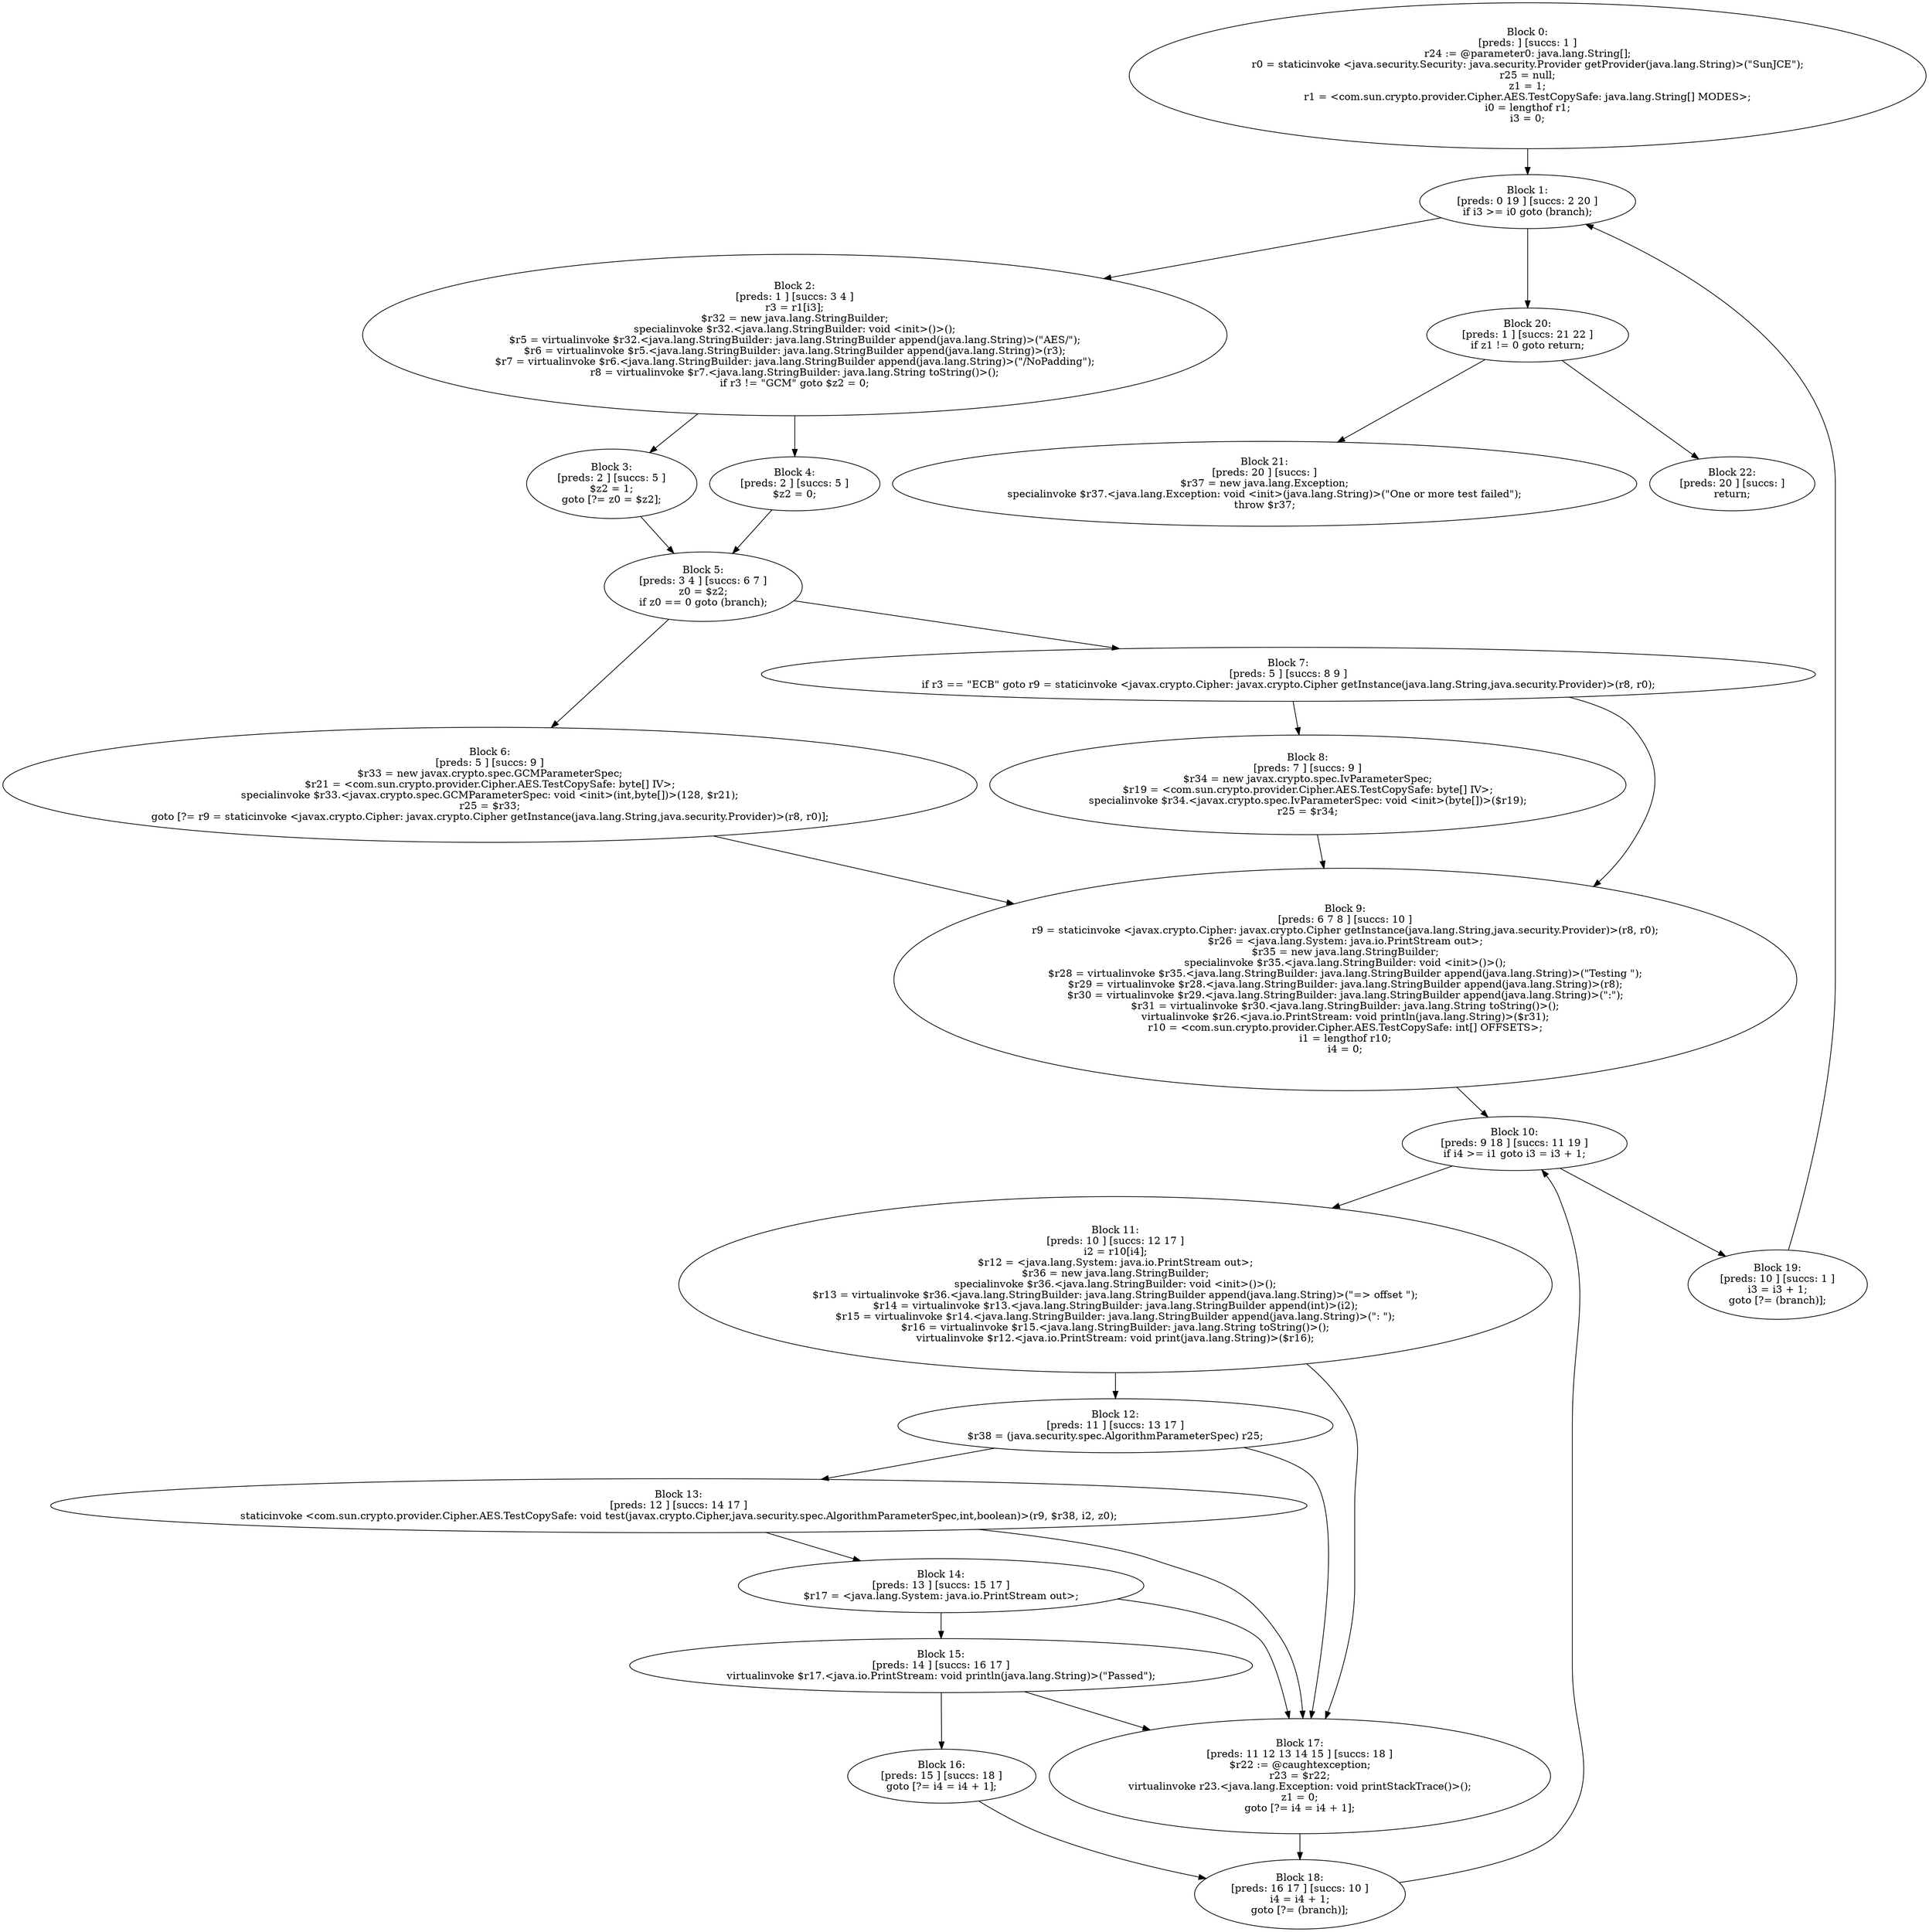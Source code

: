 digraph "unitGraph" {
    "Block 0:
[preds: ] [succs: 1 ]
r24 := @parameter0: java.lang.String[];
r0 = staticinvoke <java.security.Security: java.security.Provider getProvider(java.lang.String)>(\"SunJCE\");
r25 = null;
z1 = 1;
r1 = <com.sun.crypto.provider.Cipher.AES.TestCopySafe: java.lang.String[] MODES>;
i0 = lengthof r1;
i3 = 0;
"
    "Block 1:
[preds: 0 19 ] [succs: 2 20 ]
if i3 >= i0 goto (branch);
"
    "Block 2:
[preds: 1 ] [succs: 3 4 ]
r3 = r1[i3];
$r32 = new java.lang.StringBuilder;
specialinvoke $r32.<java.lang.StringBuilder: void <init>()>();
$r5 = virtualinvoke $r32.<java.lang.StringBuilder: java.lang.StringBuilder append(java.lang.String)>(\"AES/\");
$r6 = virtualinvoke $r5.<java.lang.StringBuilder: java.lang.StringBuilder append(java.lang.String)>(r3);
$r7 = virtualinvoke $r6.<java.lang.StringBuilder: java.lang.StringBuilder append(java.lang.String)>(\"/NoPadding\");
r8 = virtualinvoke $r7.<java.lang.StringBuilder: java.lang.String toString()>();
if r3 != \"GCM\" goto $z2 = 0;
"
    "Block 3:
[preds: 2 ] [succs: 5 ]
$z2 = 1;
goto [?= z0 = $z2];
"
    "Block 4:
[preds: 2 ] [succs: 5 ]
$z2 = 0;
"
    "Block 5:
[preds: 3 4 ] [succs: 6 7 ]
z0 = $z2;
if z0 == 0 goto (branch);
"
    "Block 6:
[preds: 5 ] [succs: 9 ]
$r33 = new javax.crypto.spec.GCMParameterSpec;
$r21 = <com.sun.crypto.provider.Cipher.AES.TestCopySafe: byte[] IV>;
specialinvoke $r33.<javax.crypto.spec.GCMParameterSpec: void <init>(int,byte[])>(128, $r21);
r25 = $r33;
goto [?= r9 = staticinvoke <javax.crypto.Cipher: javax.crypto.Cipher getInstance(java.lang.String,java.security.Provider)>(r8, r0)];
"
    "Block 7:
[preds: 5 ] [succs: 8 9 ]
if r3 == \"ECB\" goto r9 = staticinvoke <javax.crypto.Cipher: javax.crypto.Cipher getInstance(java.lang.String,java.security.Provider)>(r8, r0);
"
    "Block 8:
[preds: 7 ] [succs: 9 ]
$r34 = new javax.crypto.spec.IvParameterSpec;
$r19 = <com.sun.crypto.provider.Cipher.AES.TestCopySafe: byte[] IV>;
specialinvoke $r34.<javax.crypto.spec.IvParameterSpec: void <init>(byte[])>($r19);
r25 = $r34;
"
    "Block 9:
[preds: 6 7 8 ] [succs: 10 ]
r9 = staticinvoke <javax.crypto.Cipher: javax.crypto.Cipher getInstance(java.lang.String,java.security.Provider)>(r8, r0);
$r26 = <java.lang.System: java.io.PrintStream out>;
$r35 = new java.lang.StringBuilder;
specialinvoke $r35.<java.lang.StringBuilder: void <init>()>();
$r28 = virtualinvoke $r35.<java.lang.StringBuilder: java.lang.StringBuilder append(java.lang.String)>(\"Testing \");
$r29 = virtualinvoke $r28.<java.lang.StringBuilder: java.lang.StringBuilder append(java.lang.String)>(r8);
$r30 = virtualinvoke $r29.<java.lang.StringBuilder: java.lang.StringBuilder append(java.lang.String)>(\":\");
$r31 = virtualinvoke $r30.<java.lang.StringBuilder: java.lang.String toString()>();
virtualinvoke $r26.<java.io.PrintStream: void println(java.lang.String)>($r31);
r10 = <com.sun.crypto.provider.Cipher.AES.TestCopySafe: int[] OFFSETS>;
i1 = lengthof r10;
i4 = 0;
"
    "Block 10:
[preds: 9 18 ] [succs: 11 19 ]
if i4 >= i1 goto i3 = i3 + 1;
"
    "Block 11:
[preds: 10 ] [succs: 12 17 ]
i2 = r10[i4];
$r12 = <java.lang.System: java.io.PrintStream out>;
$r36 = new java.lang.StringBuilder;
specialinvoke $r36.<java.lang.StringBuilder: void <init>()>();
$r13 = virtualinvoke $r36.<java.lang.StringBuilder: java.lang.StringBuilder append(java.lang.String)>(\"=> offset \");
$r14 = virtualinvoke $r13.<java.lang.StringBuilder: java.lang.StringBuilder append(int)>(i2);
$r15 = virtualinvoke $r14.<java.lang.StringBuilder: java.lang.StringBuilder append(java.lang.String)>(\": \");
$r16 = virtualinvoke $r15.<java.lang.StringBuilder: java.lang.String toString()>();
virtualinvoke $r12.<java.io.PrintStream: void print(java.lang.String)>($r16);
"
    "Block 12:
[preds: 11 ] [succs: 13 17 ]
$r38 = (java.security.spec.AlgorithmParameterSpec) r25;
"
    "Block 13:
[preds: 12 ] [succs: 14 17 ]
staticinvoke <com.sun.crypto.provider.Cipher.AES.TestCopySafe: void test(javax.crypto.Cipher,java.security.spec.AlgorithmParameterSpec,int,boolean)>(r9, $r38, i2, z0);
"
    "Block 14:
[preds: 13 ] [succs: 15 17 ]
$r17 = <java.lang.System: java.io.PrintStream out>;
"
    "Block 15:
[preds: 14 ] [succs: 16 17 ]
virtualinvoke $r17.<java.io.PrintStream: void println(java.lang.String)>(\"Passed\");
"
    "Block 16:
[preds: 15 ] [succs: 18 ]
goto [?= i4 = i4 + 1];
"
    "Block 17:
[preds: 11 12 13 14 15 ] [succs: 18 ]
$r22 := @caughtexception;
r23 = $r22;
virtualinvoke r23.<java.lang.Exception: void printStackTrace()>();
z1 = 0;
goto [?= i4 = i4 + 1];
"
    "Block 18:
[preds: 16 17 ] [succs: 10 ]
i4 = i4 + 1;
goto [?= (branch)];
"
    "Block 19:
[preds: 10 ] [succs: 1 ]
i3 = i3 + 1;
goto [?= (branch)];
"
    "Block 20:
[preds: 1 ] [succs: 21 22 ]
if z1 != 0 goto return;
"
    "Block 21:
[preds: 20 ] [succs: ]
$r37 = new java.lang.Exception;
specialinvoke $r37.<java.lang.Exception: void <init>(java.lang.String)>(\"One or more test failed\");
throw $r37;
"
    "Block 22:
[preds: 20 ] [succs: ]
return;
"
    "Block 0:
[preds: ] [succs: 1 ]
r24 := @parameter0: java.lang.String[];
r0 = staticinvoke <java.security.Security: java.security.Provider getProvider(java.lang.String)>(\"SunJCE\");
r25 = null;
z1 = 1;
r1 = <com.sun.crypto.provider.Cipher.AES.TestCopySafe: java.lang.String[] MODES>;
i0 = lengthof r1;
i3 = 0;
"->"Block 1:
[preds: 0 19 ] [succs: 2 20 ]
if i3 >= i0 goto (branch);
";
    "Block 1:
[preds: 0 19 ] [succs: 2 20 ]
if i3 >= i0 goto (branch);
"->"Block 2:
[preds: 1 ] [succs: 3 4 ]
r3 = r1[i3];
$r32 = new java.lang.StringBuilder;
specialinvoke $r32.<java.lang.StringBuilder: void <init>()>();
$r5 = virtualinvoke $r32.<java.lang.StringBuilder: java.lang.StringBuilder append(java.lang.String)>(\"AES/\");
$r6 = virtualinvoke $r5.<java.lang.StringBuilder: java.lang.StringBuilder append(java.lang.String)>(r3);
$r7 = virtualinvoke $r6.<java.lang.StringBuilder: java.lang.StringBuilder append(java.lang.String)>(\"/NoPadding\");
r8 = virtualinvoke $r7.<java.lang.StringBuilder: java.lang.String toString()>();
if r3 != \"GCM\" goto $z2 = 0;
";
    "Block 1:
[preds: 0 19 ] [succs: 2 20 ]
if i3 >= i0 goto (branch);
"->"Block 20:
[preds: 1 ] [succs: 21 22 ]
if z1 != 0 goto return;
";
    "Block 2:
[preds: 1 ] [succs: 3 4 ]
r3 = r1[i3];
$r32 = new java.lang.StringBuilder;
specialinvoke $r32.<java.lang.StringBuilder: void <init>()>();
$r5 = virtualinvoke $r32.<java.lang.StringBuilder: java.lang.StringBuilder append(java.lang.String)>(\"AES/\");
$r6 = virtualinvoke $r5.<java.lang.StringBuilder: java.lang.StringBuilder append(java.lang.String)>(r3);
$r7 = virtualinvoke $r6.<java.lang.StringBuilder: java.lang.StringBuilder append(java.lang.String)>(\"/NoPadding\");
r8 = virtualinvoke $r7.<java.lang.StringBuilder: java.lang.String toString()>();
if r3 != \"GCM\" goto $z2 = 0;
"->"Block 3:
[preds: 2 ] [succs: 5 ]
$z2 = 1;
goto [?= z0 = $z2];
";
    "Block 2:
[preds: 1 ] [succs: 3 4 ]
r3 = r1[i3];
$r32 = new java.lang.StringBuilder;
specialinvoke $r32.<java.lang.StringBuilder: void <init>()>();
$r5 = virtualinvoke $r32.<java.lang.StringBuilder: java.lang.StringBuilder append(java.lang.String)>(\"AES/\");
$r6 = virtualinvoke $r5.<java.lang.StringBuilder: java.lang.StringBuilder append(java.lang.String)>(r3);
$r7 = virtualinvoke $r6.<java.lang.StringBuilder: java.lang.StringBuilder append(java.lang.String)>(\"/NoPadding\");
r8 = virtualinvoke $r7.<java.lang.StringBuilder: java.lang.String toString()>();
if r3 != \"GCM\" goto $z2 = 0;
"->"Block 4:
[preds: 2 ] [succs: 5 ]
$z2 = 0;
";
    "Block 3:
[preds: 2 ] [succs: 5 ]
$z2 = 1;
goto [?= z0 = $z2];
"->"Block 5:
[preds: 3 4 ] [succs: 6 7 ]
z0 = $z2;
if z0 == 0 goto (branch);
";
    "Block 4:
[preds: 2 ] [succs: 5 ]
$z2 = 0;
"->"Block 5:
[preds: 3 4 ] [succs: 6 7 ]
z0 = $z2;
if z0 == 0 goto (branch);
";
    "Block 5:
[preds: 3 4 ] [succs: 6 7 ]
z0 = $z2;
if z0 == 0 goto (branch);
"->"Block 6:
[preds: 5 ] [succs: 9 ]
$r33 = new javax.crypto.spec.GCMParameterSpec;
$r21 = <com.sun.crypto.provider.Cipher.AES.TestCopySafe: byte[] IV>;
specialinvoke $r33.<javax.crypto.spec.GCMParameterSpec: void <init>(int,byte[])>(128, $r21);
r25 = $r33;
goto [?= r9 = staticinvoke <javax.crypto.Cipher: javax.crypto.Cipher getInstance(java.lang.String,java.security.Provider)>(r8, r0)];
";
    "Block 5:
[preds: 3 4 ] [succs: 6 7 ]
z0 = $z2;
if z0 == 0 goto (branch);
"->"Block 7:
[preds: 5 ] [succs: 8 9 ]
if r3 == \"ECB\" goto r9 = staticinvoke <javax.crypto.Cipher: javax.crypto.Cipher getInstance(java.lang.String,java.security.Provider)>(r8, r0);
";
    "Block 6:
[preds: 5 ] [succs: 9 ]
$r33 = new javax.crypto.spec.GCMParameterSpec;
$r21 = <com.sun.crypto.provider.Cipher.AES.TestCopySafe: byte[] IV>;
specialinvoke $r33.<javax.crypto.spec.GCMParameterSpec: void <init>(int,byte[])>(128, $r21);
r25 = $r33;
goto [?= r9 = staticinvoke <javax.crypto.Cipher: javax.crypto.Cipher getInstance(java.lang.String,java.security.Provider)>(r8, r0)];
"->"Block 9:
[preds: 6 7 8 ] [succs: 10 ]
r9 = staticinvoke <javax.crypto.Cipher: javax.crypto.Cipher getInstance(java.lang.String,java.security.Provider)>(r8, r0);
$r26 = <java.lang.System: java.io.PrintStream out>;
$r35 = new java.lang.StringBuilder;
specialinvoke $r35.<java.lang.StringBuilder: void <init>()>();
$r28 = virtualinvoke $r35.<java.lang.StringBuilder: java.lang.StringBuilder append(java.lang.String)>(\"Testing \");
$r29 = virtualinvoke $r28.<java.lang.StringBuilder: java.lang.StringBuilder append(java.lang.String)>(r8);
$r30 = virtualinvoke $r29.<java.lang.StringBuilder: java.lang.StringBuilder append(java.lang.String)>(\":\");
$r31 = virtualinvoke $r30.<java.lang.StringBuilder: java.lang.String toString()>();
virtualinvoke $r26.<java.io.PrintStream: void println(java.lang.String)>($r31);
r10 = <com.sun.crypto.provider.Cipher.AES.TestCopySafe: int[] OFFSETS>;
i1 = lengthof r10;
i4 = 0;
";
    "Block 7:
[preds: 5 ] [succs: 8 9 ]
if r3 == \"ECB\" goto r9 = staticinvoke <javax.crypto.Cipher: javax.crypto.Cipher getInstance(java.lang.String,java.security.Provider)>(r8, r0);
"->"Block 8:
[preds: 7 ] [succs: 9 ]
$r34 = new javax.crypto.spec.IvParameterSpec;
$r19 = <com.sun.crypto.provider.Cipher.AES.TestCopySafe: byte[] IV>;
specialinvoke $r34.<javax.crypto.spec.IvParameterSpec: void <init>(byte[])>($r19);
r25 = $r34;
";
    "Block 7:
[preds: 5 ] [succs: 8 9 ]
if r3 == \"ECB\" goto r9 = staticinvoke <javax.crypto.Cipher: javax.crypto.Cipher getInstance(java.lang.String,java.security.Provider)>(r8, r0);
"->"Block 9:
[preds: 6 7 8 ] [succs: 10 ]
r9 = staticinvoke <javax.crypto.Cipher: javax.crypto.Cipher getInstance(java.lang.String,java.security.Provider)>(r8, r0);
$r26 = <java.lang.System: java.io.PrintStream out>;
$r35 = new java.lang.StringBuilder;
specialinvoke $r35.<java.lang.StringBuilder: void <init>()>();
$r28 = virtualinvoke $r35.<java.lang.StringBuilder: java.lang.StringBuilder append(java.lang.String)>(\"Testing \");
$r29 = virtualinvoke $r28.<java.lang.StringBuilder: java.lang.StringBuilder append(java.lang.String)>(r8);
$r30 = virtualinvoke $r29.<java.lang.StringBuilder: java.lang.StringBuilder append(java.lang.String)>(\":\");
$r31 = virtualinvoke $r30.<java.lang.StringBuilder: java.lang.String toString()>();
virtualinvoke $r26.<java.io.PrintStream: void println(java.lang.String)>($r31);
r10 = <com.sun.crypto.provider.Cipher.AES.TestCopySafe: int[] OFFSETS>;
i1 = lengthof r10;
i4 = 0;
";
    "Block 8:
[preds: 7 ] [succs: 9 ]
$r34 = new javax.crypto.spec.IvParameterSpec;
$r19 = <com.sun.crypto.provider.Cipher.AES.TestCopySafe: byte[] IV>;
specialinvoke $r34.<javax.crypto.spec.IvParameterSpec: void <init>(byte[])>($r19);
r25 = $r34;
"->"Block 9:
[preds: 6 7 8 ] [succs: 10 ]
r9 = staticinvoke <javax.crypto.Cipher: javax.crypto.Cipher getInstance(java.lang.String,java.security.Provider)>(r8, r0);
$r26 = <java.lang.System: java.io.PrintStream out>;
$r35 = new java.lang.StringBuilder;
specialinvoke $r35.<java.lang.StringBuilder: void <init>()>();
$r28 = virtualinvoke $r35.<java.lang.StringBuilder: java.lang.StringBuilder append(java.lang.String)>(\"Testing \");
$r29 = virtualinvoke $r28.<java.lang.StringBuilder: java.lang.StringBuilder append(java.lang.String)>(r8);
$r30 = virtualinvoke $r29.<java.lang.StringBuilder: java.lang.StringBuilder append(java.lang.String)>(\":\");
$r31 = virtualinvoke $r30.<java.lang.StringBuilder: java.lang.String toString()>();
virtualinvoke $r26.<java.io.PrintStream: void println(java.lang.String)>($r31);
r10 = <com.sun.crypto.provider.Cipher.AES.TestCopySafe: int[] OFFSETS>;
i1 = lengthof r10;
i4 = 0;
";
    "Block 9:
[preds: 6 7 8 ] [succs: 10 ]
r9 = staticinvoke <javax.crypto.Cipher: javax.crypto.Cipher getInstance(java.lang.String,java.security.Provider)>(r8, r0);
$r26 = <java.lang.System: java.io.PrintStream out>;
$r35 = new java.lang.StringBuilder;
specialinvoke $r35.<java.lang.StringBuilder: void <init>()>();
$r28 = virtualinvoke $r35.<java.lang.StringBuilder: java.lang.StringBuilder append(java.lang.String)>(\"Testing \");
$r29 = virtualinvoke $r28.<java.lang.StringBuilder: java.lang.StringBuilder append(java.lang.String)>(r8);
$r30 = virtualinvoke $r29.<java.lang.StringBuilder: java.lang.StringBuilder append(java.lang.String)>(\":\");
$r31 = virtualinvoke $r30.<java.lang.StringBuilder: java.lang.String toString()>();
virtualinvoke $r26.<java.io.PrintStream: void println(java.lang.String)>($r31);
r10 = <com.sun.crypto.provider.Cipher.AES.TestCopySafe: int[] OFFSETS>;
i1 = lengthof r10;
i4 = 0;
"->"Block 10:
[preds: 9 18 ] [succs: 11 19 ]
if i4 >= i1 goto i3 = i3 + 1;
";
    "Block 10:
[preds: 9 18 ] [succs: 11 19 ]
if i4 >= i1 goto i3 = i3 + 1;
"->"Block 11:
[preds: 10 ] [succs: 12 17 ]
i2 = r10[i4];
$r12 = <java.lang.System: java.io.PrintStream out>;
$r36 = new java.lang.StringBuilder;
specialinvoke $r36.<java.lang.StringBuilder: void <init>()>();
$r13 = virtualinvoke $r36.<java.lang.StringBuilder: java.lang.StringBuilder append(java.lang.String)>(\"=> offset \");
$r14 = virtualinvoke $r13.<java.lang.StringBuilder: java.lang.StringBuilder append(int)>(i2);
$r15 = virtualinvoke $r14.<java.lang.StringBuilder: java.lang.StringBuilder append(java.lang.String)>(\": \");
$r16 = virtualinvoke $r15.<java.lang.StringBuilder: java.lang.String toString()>();
virtualinvoke $r12.<java.io.PrintStream: void print(java.lang.String)>($r16);
";
    "Block 10:
[preds: 9 18 ] [succs: 11 19 ]
if i4 >= i1 goto i3 = i3 + 1;
"->"Block 19:
[preds: 10 ] [succs: 1 ]
i3 = i3 + 1;
goto [?= (branch)];
";
    "Block 11:
[preds: 10 ] [succs: 12 17 ]
i2 = r10[i4];
$r12 = <java.lang.System: java.io.PrintStream out>;
$r36 = new java.lang.StringBuilder;
specialinvoke $r36.<java.lang.StringBuilder: void <init>()>();
$r13 = virtualinvoke $r36.<java.lang.StringBuilder: java.lang.StringBuilder append(java.lang.String)>(\"=> offset \");
$r14 = virtualinvoke $r13.<java.lang.StringBuilder: java.lang.StringBuilder append(int)>(i2);
$r15 = virtualinvoke $r14.<java.lang.StringBuilder: java.lang.StringBuilder append(java.lang.String)>(\": \");
$r16 = virtualinvoke $r15.<java.lang.StringBuilder: java.lang.String toString()>();
virtualinvoke $r12.<java.io.PrintStream: void print(java.lang.String)>($r16);
"->"Block 12:
[preds: 11 ] [succs: 13 17 ]
$r38 = (java.security.spec.AlgorithmParameterSpec) r25;
";
    "Block 11:
[preds: 10 ] [succs: 12 17 ]
i2 = r10[i4];
$r12 = <java.lang.System: java.io.PrintStream out>;
$r36 = new java.lang.StringBuilder;
specialinvoke $r36.<java.lang.StringBuilder: void <init>()>();
$r13 = virtualinvoke $r36.<java.lang.StringBuilder: java.lang.StringBuilder append(java.lang.String)>(\"=> offset \");
$r14 = virtualinvoke $r13.<java.lang.StringBuilder: java.lang.StringBuilder append(int)>(i2);
$r15 = virtualinvoke $r14.<java.lang.StringBuilder: java.lang.StringBuilder append(java.lang.String)>(\": \");
$r16 = virtualinvoke $r15.<java.lang.StringBuilder: java.lang.String toString()>();
virtualinvoke $r12.<java.io.PrintStream: void print(java.lang.String)>($r16);
"->"Block 17:
[preds: 11 12 13 14 15 ] [succs: 18 ]
$r22 := @caughtexception;
r23 = $r22;
virtualinvoke r23.<java.lang.Exception: void printStackTrace()>();
z1 = 0;
goto [?= i4 = i4 + 1];
";
    "Block 12:
[preds: 11 ] [succs: 13 17 ]
$r38 = (java.security.spec.AlgorithmParameterSpec) r25;
"->"Block 13:
[preds: 12 ] [succs: 14 17 ]
staticinvoke <com.sun.crypto.provider.Cipher.AES.TestCopySafe: void test(javax.crypto.Cipher,java.security.spec.AlgorithmParameterSpec,int,boolean)>(r9, $r38, i2, z0);
";
    "Block 12:
[preds: 11 ] [succs: 13 17 ]
$r38 = (java.security.spec.AlgorithmParameterSpec) r25;
"->"Block 17:
[preds: 11 12 13 14 15 ] [succs: 18 ]
$r22 := @caughtexception;
r23 = $r22;
virtualinvoke r23.<java.lang.Exception: void printStackTrace()>();
z1 = 0;
goto [?= i4 = i4 + 1];
";
    "Block 13:
[preds: 12 ] [succs: 14 17 ]
staticinvoke <com.sun.crypto.provider.Cipher.AES.TestCopySafe: void test(javax.crypto.Cipher,java.security.spec.AlgorithmParameterSpec,int,boolean)>(r9, $r38, i2, z0);
"->"Block 14:
[preds: 13 ] [succs: 15 17 ]
$r17 = <java.lang.System: java.io.PrintStream out>;
";
    "Block 13:
[preds: 12 ] [succs: 14 17 ]
staticinvoke <com.sun.crypto.provider.Cipher.AES.TestCopySafe: void test(javax.crypto.Cipher,java.security.spec.AlgorithmParameterSpec,int,boolean)>(r9, $r38, i2, z0);
"->"Block 17:
[preds: 11 12 13 14 15 ] [succs: 18 ]
$r22 := @caughtexception;
r23 = $r22;
virtualinvoke r23.<java.lang.Exception: void printStackTrace()>();
z1 = 0;
goto [?= i4 = i4 + 1];
";
    "Block 14:
[preds: 13 ] [succs: 15 17 ]
$r17 = <java.lang.System: java.io.PrintStream out>;
"->"Block 15:
[preds: 14 ] [succs: 16 17 ]
virtualinvoke $r17.<java.io.PrintStream: void println(java.lang.String)>(\"Passed\");
";
    "Block 14:
[preds: 13 ] [succs: 15 17 ]
$r17 = <java.lang.System: java.io.PrintStream out>;
"->"Block 17:
[preds: 11 12 13 14 15 ] [succs: 18 ]
$r22 := @caughtexception;
r23 = $r22;
virtualinvoke r23.<java.lang.Exception: void printStackTrace()>();
z1 = 0;
goto [?= i4 = i4 + 1];
";
    "Block 15:
[preds: 14 ] [succs: 16 17 ]
virtualinvoke $r17.<java.io.PrintStream: void println(java.lang.String)>(\"Passed\");
"->"Block 16:
[preds: 15 ] [succs: 18 ]
goto [?= i4 = i4 + 1];
";
    "Block 15:
[preds: 14 ] [succs: 16 17 ]
virtualinvoke $r17.<java.io.PrintStream: void println(java.lang.String)>(\"Passed\");
"->"Block 17:
[preds: 11 12 13 14 15 ] [succs: 18 ]
$r22 := @caughtexception;
r23 = $r22;
virtualinvoke r23.<java.lang.Exception: void printStackTrace()>();
z1 = 0;
goto [?= i4 = i4 + 1];
";
    "Block 16:
[preds: 15 ] [succs: 18 ]
goto [?= i4 = i4 + 1];
"->"Block 18:
[preds: 16 17 ] [succs: 10 ]
i4 = i4 + 1;
goto [?= (branch)];
";
    "Block 17:
[preds: 11 12 13 14 15 ] [succs: 18 ]
$r22 := @caughtexception;
r23 = $r22;
virtualinvoke r23.<java.lang.Exception: void printStackTrace()>();
z1 = 0;
goto [?= i4 = i4 + 1];
"->"Block 18:
[preds: 16 17 ] [succs: 10 ]
i4 = i4 + 1;
goto [?= (branch)];
";
    "Block 18:
[preds: 16 17 ] [succs: 10 ]
i4 = i4 + 1;
goto [?= (branch)];
"->"Block 10:
[preds: 9 18 ] [succs: 11 19 ]
if i4 >= i1 goto i3 = i3 + 1;
";
    "Block 19:
[preds: 10 ] [succs: 1 ]
i3 = i3 + 1;
goto [?= (branch)];
"->"Block 1:
[preds: 0 19 ] [succs: 2 20 ]
if i3 >= i0 goto (branch);
";
    "Block 20:
[preds: 1 ] [succs: 21 22 ]
if z1 != 0 goto return;
"->"Block 21:
[preds: 20 ] [succs: ]
$r37 = new java.lang.Exception;
specialinvoke $r37.<java.lang.Exception: void <init>(java.lang.String)>(\"One or more test failed\");
throw $r37;
";
    "Block 20:
[preds: 1 ] [succs: 21 22 ]
if z1 != 0 goto return;
"->"Block 22:
[preds: 20 ] [succs: ]
return;
";
}
